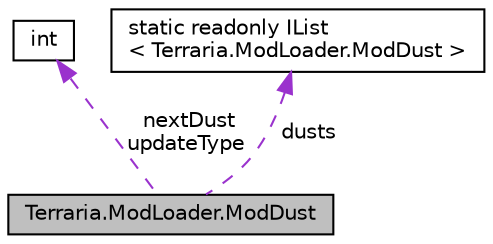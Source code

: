 digraph "Terraria.ModLoader.ModDust"
{
 // LATEX_PDF_SIZE
  edge [fontname="Helvetica",fontsize="10",labelfontname="Helvetica",labelfontsize="10"];
  node [fontname="Helvetica",fontsize="10",shape=record];
  Node1 [label="Terraria.ModLoader.ModDust",height=0.2,width=0.4,color="black", fillcolor="grey75", style="filled", fontcolor="black",tooltip="This class represents a type of dust that is added by a mod. Only one instance of this class will eve..."];
  Node2 -> Node1 [dir="back",color="darkorchid3",fontsize="10",style="dashed",label=" nextDust\nupdateType" ,fontname="Helvetica"];
  Node2 [label="int",height=0.2,width=0.4,color="black", fillcolor="white", style="filled",tooltip=" "];
  Node3 -> Node1 [dir="back",color="darkorchid3",fontsize="10",style="dashed",label=" dusts" ,fontname="Helvetica"];
  Node3 [label="static readonly IList\l\< Terraria.ModLoader.ModDust \>",height=0.2,width=0.4,color="black", fillcolor="white", style="filled",tooltip=" "];
}

